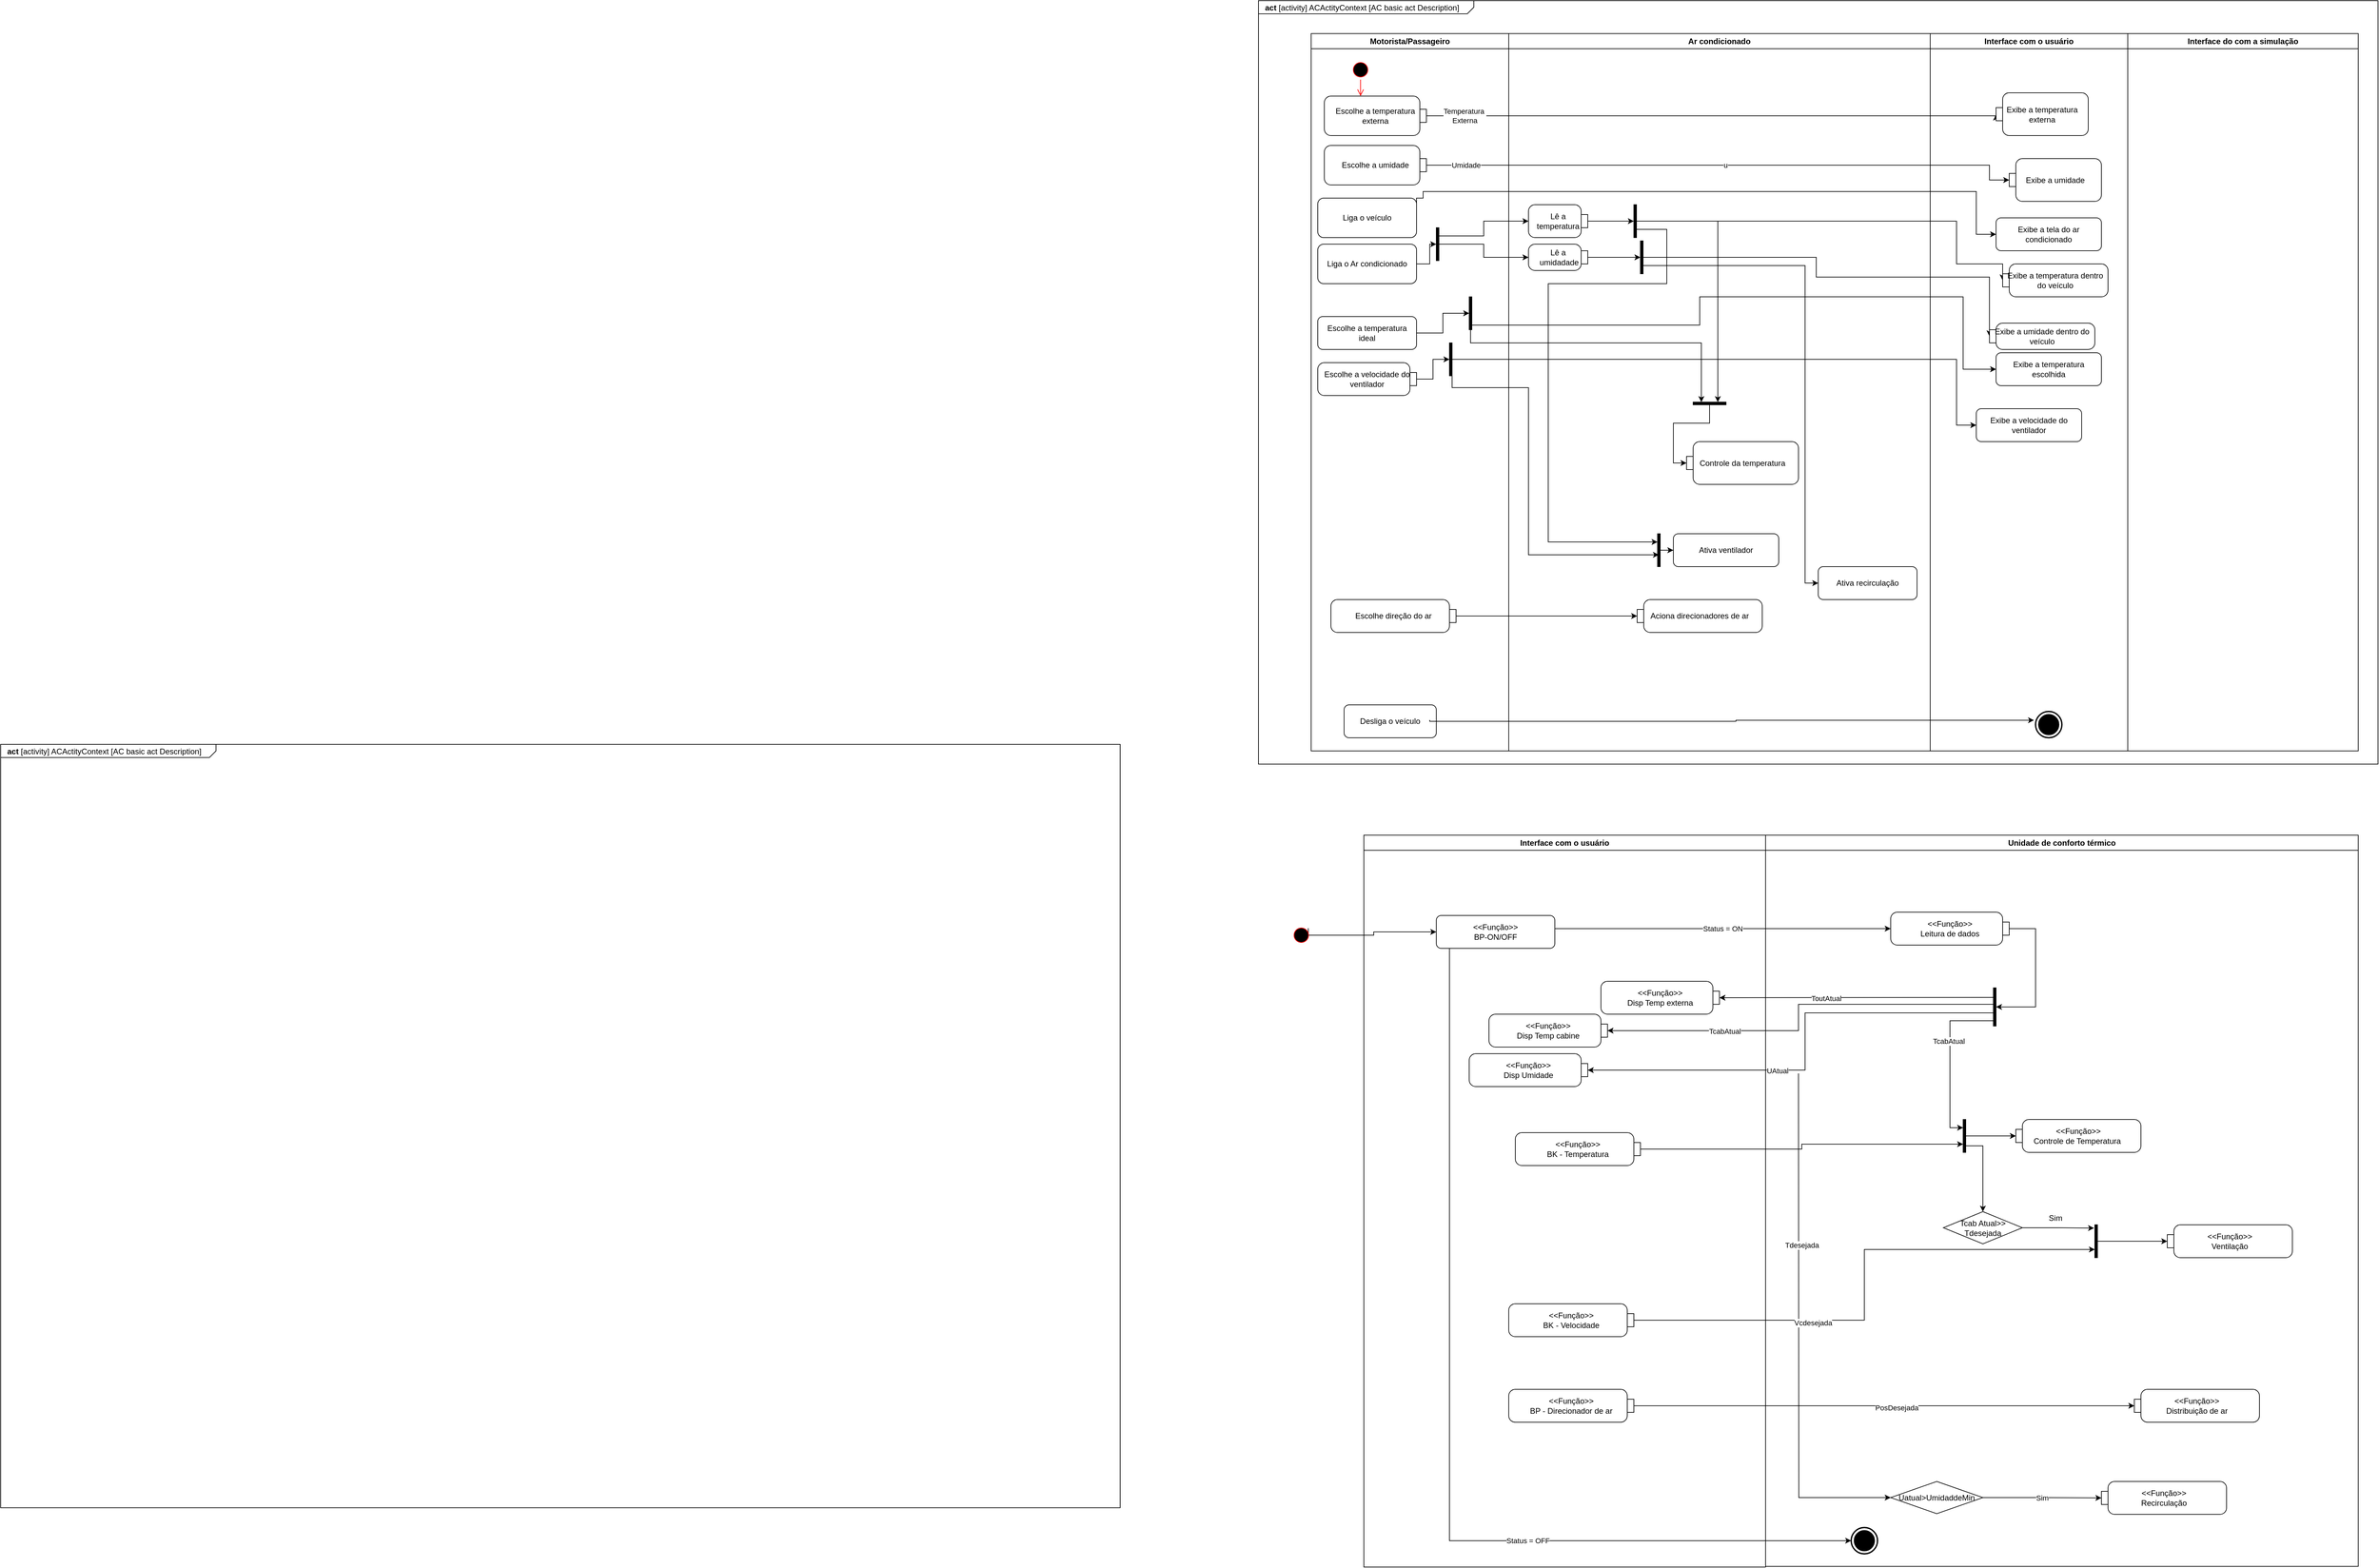 <mxfile version="15.8.3" type="github">
  <diagram name="Page-1" id="929967ad-93f9-6ef4-fab6-5d389245f69c">
    <mxGraphModel dx="8360.5" dy="1670" grid="1" gridSize="10" guides="1" tooltips="1" connect="1" arrows="1" fold="1" page="1" pageScale="1.5" pageWidth="1169" pageHeight="826" background="none" math="0" shadow="0">
      <root>
        <mxCell id="0" style=";html=1;" />
        <mxCell id="1" style=";html=1;" parent="0" />
        <mxCell id="ii08JX7uw0dO-d4jB14v-162" value="&lt;p style=&quot;margin: 0px ; margin-top: 4px ; margin-left: 10px ; text-align: left&quot;&gt;&lt;b&gt;act&lt;/b&gt; [activity] ACActityContext [AC basic act Description]&lt;/p&gt;" style="html=1;strokeWidth=1;shape=mxgraph.sysml.package;html=1;overflow=fill;whiteSpace=wrap;fillColor=none;gradientColor=none;fontSize=12;align=center;labelX=327.64;" parent="1" vertex="1">
          <mxGeometry x="-1730" y="60" width="1700" height="1160" as="geometry" />
        </mxCell>
        <mxCell id="ii08JX7uw0dO-d4jB14v-2" value="Motorista/Passageiro" style="swimlane;whiteSpace=wrap" parent="1" vertex="1">
          <mxGeometry x="-1650" y="110" width="300" height="1090" as="geometry" />
        </mxCell>
        <mxCell id="ii08JX7uw0dO-d4jB14v-3" value="c" style="ellipse;shape=startState;fillColor=#000000;strokeColor=#ff0000;" parent="ii08JX7uw0dO-d4jB14v-2" vertex="1">
          <mxGeometry x="60" y="40" width="30" height="30" as="geometry" />
        </mxCell>
        <mxCell id="ii08JX7uw0dO-d4jB14v-4" value="" style="edgeStyle=elbowEdgeStyle;elbow=horizontal;verticalAlign=bottom;endArrow=open;endSize=8;strokeColor=#FF0000;endFill=1;rounded=0" parent="ii08JX7uw0dO-d4jB14v-2" source="ii08JX7uw0dO-d4jB14v-3" target="ii08JX7uw0dO-d4jB14v-12" edge="1">
          <mxGeometry x="100" y="40" as="geometry">
            <mxPoint x="115.5" y="110" as="targetPoint" />
          </mxGeometry>
        </mxCell>
        <mxCell id="ii08JX7uw0dO-d4jB14v-12" value="Escolhe a temperatura externa" style="html=1;shape=mxgraph.sysml.objFlowR;whiteSpace=wrap;" parent="ii08JX7uw0dO-d4jB14v-2" vertex="1">
          <mxGeometry x="20" y="95" width="155" height="60" as="geometry" />
        </mxCell>
        <mxCell id="ii08JX7uw0dO-d4jB14v-63" value="" style="shape=rect;html=1;fillColor=#000000;verticalLabelPosition=bottom;verticalAlignment=top;" parent="ii08JX7uw0dO-d4jB14v-2" vertex="1">
          <mxGeometry x="190" y="295" width="4" height="50" as="geometry" />
        </mxCell>
        <mxCell id="ii08JX7uw0dO-d4jB14v-78" value="" style="shape=rect;html=1;fillColor=#000000;verticalLabelPosition=bottom;verticalAlignment=top;" parent="ii08JX7uw0dO-d4jB14v-2" vertex="1">
          <mxGeometry x="240" y="400" width="4" height="50" as="geometry" />
        </mxCell>
        <mxCell id="ii08JX7uw0dO-d4jB14v-85" value="" style="shape=rect;html=1;fillColor=#000000;verticalLabelPosition=bottom;verticalAlignment=top;" parent="ii08JX7uw0dO-d4jB14v-2" vertex="1">
          <mxGeometry x="210" y="470" width="4" height="50" as="geometry" />
        </mxCell>
        <mxCell id="ii08JX7uw0dO-d4jB14v-147" value="Escolhe direção do ar" style="html=1;shape=mxgraph.sysml.objFlowR;whiteSpace=wrap;" parent="ii08JX7uw0dO-d4jB14v-2" vertex="1">
          <mxGeometry x="30" y="860" width="190" height="50" as="geometry" />
        </mxCell>
        <mxCell id="ii08JX7uw0dO-d4jB14v-152" value="Escolhe a umidade" style="html=1;shape=mxgraph.sysml.objFlowR;whiteSpace=wrap;" parent="ii08JX7uw0dO-d4jB14v-2" vertex="1">
          <mxGeometry x="20" y="170" width="155" height="60" as="geometry" />
        </mxCell>
        <mxCell id="ii08JX7uw0dO-d4jB14v-17" value="Liga o veículo" style="shape=rect;html=1;rounded=1;whiteSpace=wrap;align=center;" parent="ii08JX7uw0dO-d4jB14v-2" vertex="1">
          <mxGeometry x="10" y="250" width="150" height="60" as="geometry" />
        </mxCell>
        <mxCell id="ii08JX7uw0dO-d4jB14v-159" value="Desliga o veículo" style="shape=rect;html=1;rounded=1;whiteSpace=wrap;align=center;" parent="ii08JX7uw0dO-d4jB14v-2" vertex="1">
          <mxGeometry x="50" y="1020" width="140" height="50" as="geometry" />
        </mxCell>
        <mxCell id="ii08JX7uw0dO-d4jB14v-5" value="Ar condicionado" style="swimlane;whiteSpace=wrap" parent="1" vertex="1">
          <mxGeometry x="-1350" y="110" width="640" height="1090" as="geometry" />
        </mxCell>
        <mxCell id="ii08JX7uw0dO-d4jB14v-104" style="edgeStyle=orthogonalEdgeStyle;rounded=0;orthogonalLoop=1;jettySize=auto;html=1;exitX=1;exitY=0.5;exitDx=0;exitDy=0;exitPerimeter=0;entryX=0;entryY=0.5;entryDx=0;entryDy=0;endArrow=classic;endFill=1;strokeWidth=1;" parent="ii08JX7uw0dO-d4jB14v-5" source="ii08JX7uw0dO-d4jB14v-23" target="ii08JX7uw0dO-d4jB14v-101" edge="1">
          <mxGeometry relative="1" as="geometry" />
        </mxCell>
        <mxCell id="ii08JX7uw0dO-d4jB14v-23" value="Lê a temperatura" style="html=1;shape=mxgraph.sysml.objFlowR;whiteSpace=wrap;" parent="ii08JX7uw0dO-d4jB14v-5" vertex="1">
          <mxGeometry x="30" y="260" width="90" height="50" as="geometry" />
        </mxCell>
        <mxCell id="ii08JX7uw0dO-d4jB14v-144" style="edgeStyle=orthogonalEdgeStyle;rounded=0;orthogonalLoop=1;jettySize=auto;html=1;entryX=0;entryY=0.5;entryDx=0;entryDy=0;endArrow=classic;endFill=1;strokeWidth=1;" parent="ii08JX7uw0dO-d4jB14v-5" source="ii08JX7uw0dO-d4jB14v-22" target="ii08JX7uw0dO-d4jB14v-143" edge="1">
          <mxGeometry relative="1" as="geometry" />
        </mxCell>
        <mxCell id="ii08JX7uw0dO-d4jB14v-22" value="Lê a&lt;br&gt;&amp;nbsp;umidadade" style="html=1;shape=mxgraph.sysml.objFlowR;whiteSpace=wrap;" parent="ii08JX7uw0dO-d4jB14v-5" vertex="1">
          <mxGeometry x="30" y="320" width="90" height="40" as="geometry" />
        </mxCell>
        <mxCell id="ii08JX7uw0dO-d4jB14v-90" value="Ativa ventilador" style="shape=rect;html=1;rounded=1;whiteSpace=wrap;align=center;" parent="ii08JX7uw0dO-d4jB14v-5" vertex="1">
          <mxGeometry x="250" y="760" width="160" height="50" as="geometry" />
        </mxCell>
        <mxCell id="ii08JX7uw0dO-d4jB14v-100" value="" style="shape=rect;html=1;fillColor=#000000;verticalLabelPosition=bottom;verticalAlignment=top;direction=north;" parent="ii08JX7uw0dO-d4jB14v-5" vertex="1">
          <mxGeometry x="280" y="560" width="50" height="4" as="geometry" />
        </mxCell>
        <mxCell id="ii08JX7uw0dO-d4jB14v-112" style="edgeStyle=orthogonalEdgeStyle;rounded=0;orthogonalLoop=1;jettySize=auto;html=1;exitX=0;exitY=0.75;exitDx=0;exitDy=0;entryX=1;entryY=0.75;entryDx=0;entryDy=0;endArrow=classic;endFill=1;strokeWidth=1;" parent="ii08JX7uw0dO-d4jB14v-5" source="ii08JX7uw0dO-d4jB14v-101" target="ii08JX7uw0dO-d4jB14v-100" edge="1">
          <mxGeometry relative="1" as="geometry">
            <Array as="points">
              <mxPoint x="190" y="285" />
              <mxPoint x="318" y="285" />
            </Array>
          </mxGeometry>
        </mxCell>
        <mxCell id="ii08JX7uw0dO-d4jB14v-142" style="edgeStyle=orthogonalEdgeStyle;rounded=0;orthogonalLoop=1;jettySize=auto;html=1;exitX=1;exitY=0.75;exitDx=0;exitDy=0;entryX=0;entryY=0.25;entryDx=0;entryDy=0;endArrow=classic;endFill=1;strokeWidth=1;" parent="ii08JX7uw0dO-d4jB14v-5" source="ii08JX7uw0dO-d4jB14v-101" target="ii08JX7uw0dO-d4jB14v-136" edge="1">
          <mxGeometry relative="1" as="geometry">
            <Array as="points">
              <mxPoint x="240" y="298" />
              <mxPoint x="240" y="380" />
              <mxPoint x="60" y="380" />
              <mxPoint x="60" y="773" />
            </Array>
          </mxGeometry>
        </mxCell>
        <mxCell id="ii08JX7uw0dO-d4jB14v-101" value="" style="shape=rect;html=1;fillColor=#000000;verticalLabelPosition=bottom;verticalAlignment=top;" parent="ii08JX7uw0dO-d4jB14v-5" vertex="1">
          <mxGeometry x="190" y="260" width="4" height="50" as="geometry" />
        </mxCell>
        <mxCell id="ii08JX7uw0dO-d4jB14v-113" value="Ativa recirculação" style="shape=rect;html=1;rounded=1;whiteSpace=wrap;align=center;" parent="ii08JX7uw0dO-d4jB14v-5" vertex="1">
          <mxGeometry x="470" y="810" width="150" height="50" as="geometry" />
        </mxCell>
        <mxCell id="ii08JX7uw0dO-d4jB14v-139" style="edgeStyle=orthogonalEdgeStyle;rounded=0;orthogonalLoop=1;jettySize=auto;html=1;entryX=0;entryY=0.5;entryDx=0;entryDy=0;endArrow=classic;endFill=1;strokeWidth=1;" parent="ii08JX7uw0dO-d4jB14v-5" source="ii08JX7uw0dO-d4jB14v-136" target="ii08JX7uw0dO-d4jB14v-90" edge="1">
          <mxGeometry relative="1" as="geometry" />
        </mxCell>
        <mxCell id="ii08JX7uw0dO-d4jB14v-136" value="" style="shape=rect;html=1;fillColor=#000000;verticalLabelPosition=bottom;verticalAlignment=top;" parent="ii08JX7uw0dO-d4jB14v-5" vertex="1">
          <mxGeometry x="226" y="760" width="4" height="50" as="geometry" />
        </mxCell>
        <mxCell id="ii08JX7uw0dO-d4jB14v-146" style="edgeStyle=orthogonalEdgeStyle;rounded=0;orthogonalLoop=1;jettySize=auto;html=1;exitX=1;exitY=0.75;exitDx=0;exitDy=0;entryX=0;entryY=0.5;entryDx=0;entryDy=0;endArrow=classic;endFill=1;strokeWidth=1;" parent="ii08JX7uw0dO-d4jB14v-5" source="ii08JX7uw0dO-d4jB14v-143" target="ii08JX7uw0dO-d4jB14v-113" edge="1">
          <mxGeometry relative="1" as="geometry">
            <Array as="points">
              <mxPoint x="450" y="353" />
            </Array>
          </mxGeometry>
        </mxCell>
        <mxCell id="ii08JX7uw0dO-d4jB14v-143" value="" style="shape=rect;html=1;fillColor=#000000;verticalLabelPosition=bottom;verticalAlignment=top;" parent="ii08JX7uw0dO-d4jB14v-5" vertex="1">
          <mxGeometry x="200" y="315" width="4" height="50" as="geometry" />
        </mxCell>
        <mxCell id="ii08JX7uw0dO-d4jB14v-149" value="Aciona direcionadores de ar" style="html=1;shape=mxgraph.sysml.objFlowL;whiteSpace=wrap;" parent="ii08JX7uw0dO-d4jB14v-5" vertex="1">
          <mxGeometry x="195" y="860" width="190" height="50" as="geometry" />
        </mxCell>
        <mxCell id="ii08JX7uw0dO-d4jB14v-19" style="edgeStyle=orthogonalEdgeStyle;rounded=0;orthogonalLoop=1;jettySize=auto;html=1;entryX=0;entryY=0.5;entryDx=0;entryDy=0;exitX=1;exitY=0.5;exitDx=0;exitDy=0;" parent="1" source="ii08JX7uw0dO-d4jB14v-17" target="ii08JX7uw0dO-d4jB14v-18" edge="1">
          <mxGeometry relative="1" as="geometry">
            <Array as="points">
              <mxPoint x="-1490" y="360" />
              <mxPoint x="-1480" y="360" />
              <mxPoint x="-1480" y="350" />
              <mxPoint x="-640" y="350" />
              <mxPoint x="-640" y="415" />
            </Array>
          </mxGeometry>
        </mxCell>
        <mxCell id="ii08JX7uw0dO-d4jB14v-76" style="edgeStyle=orthogonalEdgeStyle;rounded=0;orthogonalLoop=1;jettySize=auto;html=1;exitX=1;exitY=0.5;exitDx=0;exitDy=0;entryX=0;entryY=0.5;entryDx=0;entryDy=0;endArrow=classic;endFill=1;strokeWidth=1;" parent="1" source="ii08JX7uw0dO-d4jB14v-20" target="ii08JX7uw0dO-d4jB14v-63" edge="1">
          <mxGeometry relative="1" as="geometry" />
        </mxCell>
        <mxCell id="ii08JX7uw0dO-d4jB14v-20" value="Liga o Ar condicionado" style="shape=rect;html=1;rounded=1;whiteSpace=wrap;align=center;" parent="1" vertex="1">
          <mxGeometry x="-1640" y="430" width="150" height="60" as="geometry" />
        </mxCell>
        <mxCell id="ii08JX7uw0dO-d4jB14v-66" style="edgeStyle=orthogonalEdgeStyle;rounded=0;orthogonalLoop=1;jettySize=auto;html=1;exitX=1;exitY=0.25;exitDx=0;exitDy=0;endArrow=classic;endFill=1;strokeWidth=1;" parent="1" source="ii08JX7uw0dO-d4jB14v-63" target="ii08JX7uw0dO-d4jB14v-23" edge="1">
          <mxGeometry relative="1" as="geometry" />
        </mxCell>
        <mxCell id="ii08JX7uw0dO-d4jB14v-68" style="edgeStyle=orthogonalEdgeStyle;rounded=0;orthogonalLoop=1;jettySize=auto;html=1;endArrow=classic;endFill=1;strokeWidth=1;" parent="1" source="ii08JX7uw0dO-d4jB14v-63" target="ii08JX7uw0dO-d4jB14v-22" edge="1">
          <mxGeometry relative="1" as="geometry">
            <mxPoint x="-1280" y="470" as="targetPoint" />
          </mxGeometry>
        </mxCell>
        <mxCell id="ii08JX7uw0dO-d4jB14v-79" style="edgeStyle=orthogonalEdgeStyle;rounded=0;orthogonalLoop=1;jettySize=auto;html=1;exitX=1;exitY=0.5;exitDx=0;exitDy=0;endArrow=classic;endFill=1;strokeWidth=1;" parent="1" source="ii08JX7uw0dO-d4jB14v-77" target="ii08JX7uw0dO-d4jB14v-78" edge="1">
          <mxGeometry relative="1" as="geometry" />
        </mxCell>
        <mxCell id="ii08JX7uw0dO-d4jB14v-77" value="Escolhe a temperatura ideal" style="shape=rect;html=1;rounded=1;whiteSpace=wrap;align=center;" parent="1" vertex="1">
          <mxGeometry x="-1640" y="540" width="150" height="50" as="geometry" />
        </mxCell>
        <mxCell id="ii08JX7uw0dO-d4jB14v-83" style="edgeStyle=orthogonalEdgeStyle;rounded=0;orthogonalLoop=1;jettySize=auto;html=1;exitX=1;exitY=0.25;exitDx=0;exitDy=0;entryX=0;entryY=0.5;entryDx=0;entryDy=0;endArrow=classic;endFill=1;strokeWidth=1;" parent="1" source="ii08JX7uw0dO-d4jB14v-78" target="ii08JX7uw0dO-d4jB14v-82" edge="1">
          <mxGeometry relative="1" as="geometry">
            <Array as="points">
              <mxPoint x="-1406" y="553" />
              <mxPoint x="-1060" y="553" />
              <mxPoint x="-1060" y="510" />
              <mxPoint x="-660" y="510" />
              <mxPoint x="-660" y="620" />
            </Array>
          </mxGeometry>
        </mxCell>
        <mxCell id="ii08JX7uw0dO-d4jB14v-86" value="" style="edgeStyle=orthogonalEdgeStyle;rounded=0;orthogonalLoop=1;jettySize=auto;html=1;endArrow=classic;endFill=1;strokeWidth=1;" parent="1" source="ii08JX7uw0dO-d4jB14v-84" target="ii08JX7uw0dO-d4jB14v-85" edge="1">
          <mxGeometry relative="1" as="geometry" />
        </mxCell>
        <mxCell id="ii08JX7uw0dO-d4jB14v-84" value="Escolhe a velocidade do ventilador" style="html=1;shape=mxgraph.sysml.objFlowR;whiteSpace=wrap;" parent="1" vertex="1">
          <mxGeometry x="-1640" y="610" width="150" height="50" as="geometry" />
        </mxCell>
        <mxCell id="ii08JX7uw0dO-d4jB14v-88" style="edgeStyle=orthogonalEdgeStyle;rounded=0;orthogonalLoop=1;jettySize=auto;html=1;entryX=0;entryY=0.5;entryDx=0;entryDy=0;endArrow=classic;endFill=1;strokeWidth=1;" parent="1" source="ii08JX7uw0dO-d4jB14v-85" target="ii08JX7uw0dO-d4jB14v-87" edge="1">
          <mxGeometry relative="1" as="geometry">
            <Array as="points">
              <mxPoint x="-670" y="605" />
            </Array>
          </mxGeometry>
        </mxCell>
        <mxCell id="ii08JX7uw0dO-d4jB14v-105" style="edgeStyle=orthogonalEdgeStyle;rounded=0;orthogonalLoop=1;jettySize=auto;html=1;exitX=1;exitY=0.25;exitDx=0;exitDy=0;endArrow=classic;endFill=1;strokeWidth=1;entryX=0;entryY=0.5;entryDx=0;entryDy=0;entryPerimeter=0;" parent="1" source="ii08JX7uw0dO-d4jB14v-101" target="ii08JX7uw0dO-d4jB14v-69" edge="1">
          <mxGeometry relative="1" as="geometry">
            <Array as="points">
              <mxPoint x="-1156" y="395" />
              <mxPoint x="-670" y="395" />
              <mxPoint x="-670" y="460" />
              <mxPoint x="-600" y="460" />
            </Array>
          </mxGeometry>
        </mxCell>
        <mxCell id="ii08JX7uw0dO-d4jB14v-7" value="Interface do com a simulação" style="swimlane;whiteSpace=wrap" parent="1" vertex="1">
          <mxGeometry x="-410" y="110" width="350" height="1090" as="geometry">
            <mxRectangle x="-410" y="110" width="200" height="23" as="alternateBounds" />
          </mxGeometry>
        </mxCell>
        <mxCell id="ii08JX7uw0dO-d4jB14v-6" value="Interface com o usuário" style="swimlane;whiteSpace=wrap" parent="ii08JX7uw0dO-d4jB14v-7" vertex="1">
          <mxGeometry x="-300" width="300" height="1090" as="geometry" />
        </mxCell>
        <mxCell id="ii08JX7uw0dO-d4jB14v-18" value="Exibe a tela do ar condicionado" style="shape=rect;html=1;rounded=1;whiteSpace=wrap;align=center;" parent="ii08JX7uw0dO-d4jB14v-6" vertex="1">
          <mxGeometry x="100" y="280" width="160" height="50" as="geometry" />
        </mxCell>
        <mxCell id="ii08JX7uw0dO-d4jB14v-87" value="Exibe a velocidade do ventilador" style="shape=rect;html=1;rounded=1;whiteSpace=wrap;align=center;" parent="ii08JX7uw0dO-d4jB14v-6" vertex="1">
          <mxGeometry x="70" y="570" width="160" height="50" as="geometry" />
        </mxCell>
        <mxCell id="ii08JX7uw0dO-d4jB14v-82" value="Exibe a temperatura escolhida" style="shape=rect;html=1;rounded=1;whiteSpace=wrap;align=center;" parent="ii08JX7uw0dO-d4jB14v-6" vertex="1">
          <mxGeometry x="100" y="485" width="160" height="50" as="geometry" />
        </mxCell>
        <mxCell id="ii08JX7uw0dO-d4jB14v-127" value="" style="html=1;shape=mxgraph.sysml.actFinal;strokeWidth=2;verticalLabelPosition=bottom;verticalAlignment=top;" parent="ii08JX7uw0dO-d4jB14v-6" vertex="1">
          <mxGeometry x="160" y="1030" width="40" height="40" as="geometry" />
        </mxCell>
        <mxCell id="ii08JX7uw0dO-d4jB14v-114" style="edgeStyle=orthogonalEdgeStyle;rounded=0;orthogonalLoop=1;jettySize=auto;html=1;entryX=1;entryY=0.25;entryDx=0;entryDy=0;endArrow=classic;endFill=1;strokeWidth=1;" parent="1" source="ii08JX7uw0dO-d4jB14v-78" target="ii08JX7uw0dO-d4jB14v-100" edge="1">
          <mxGeometry relative="1" as="geometry">
            <Array as="points">
              <mxPoint x="-1057" y="580" />
            </Array>
          </mxGeometry>
        </mxCell>
        <mxCell id="ii08JX7uw0dO-d4jB14v-140" style="edgeStyle=orthogonalEdgeStyle;rounded=0;orthogonalLoop=1;jettySize=auto;html=1;exitX=1;exitY=0.75;exitDx=0;exitDy=0;endArrow=classic;endFill=1;strokeWidth=1;" parent="1" source="ii08JX7uw0dO-d4jB14v-85" edge="1">
          <mxGeometry relative="1" as="geometry">
            <mxPoint x="-1122" y="902" as="targetPoint" />
            <Array as="points">
              <mxPoint x="-1436" y="648" />
              <mxPoint x="-1320" y="648" />
              <mxPoint x="-1320" y="902" />
            </Array>
          </mxGeometry>
        </mxCell>
        <mxCell id="ii08JX7uw0dO-d4jB14v-145" style="edgeStyle=orthogonalEdgeStyle;rounded=0;orthogonalLoop=1;jettySize=auto;html=1;endArrow=classic;endFill=1;strokeWidth=1;entryX=0;entryY=0.5;entryDx=0;entryDy=0;entryPerimeter=0;" parent="1" source="ii08JX7uw0dO-d4jB14v-143" target="ii08JX7uw0dO-d4jB14v-71" edge="1">
          <mxGeometry relative="1" as="geometry">
            <Array as="points">
              <mxPoint x="-883" y="450" />
              <mxPoint x="-883" y="480" />
              <mxPoint x="-620" y="480" />
            </Array>
          </mxGeometry>
        </mxCell>
        <mxCell id="ii08JX7uw0dO-d4jB14v-150" style="edgeStyle=orthogonalEdgeStyle;rounded=0;orthogonalLoop=1;jettySize=auto;html=1;exitX=1;exitY=0.5;exitDx=0;exitDy=0;exitPerimeter=0;entryX=0;entryY=0.5;entryDx=0;entryDy=0;entryPerimeter=0;endArrow=classic;endFill=1;strokeWidth=1;" parent="1" source="ii08JX7uw0dO-d4jB14v-147" target="ii08JX7uw0dO-d4jB14v-149" edge="1">
          <mxGeometry relative="1" as="geometry" />
        </mxCell>
        <mxCell id="ii08JX7uw0dO-d4jB14v-14" style="edgeStyle=orthogonalEdgeStyle;rounded=0;orthogonalLoop=1;jettySize=auto;html=1;exitX=1;exitY=0.5;exitDx=0;exitDy=0;exitPerimeter=0;" parent="1" source="ii08JX7uw0dO-d4jB14v-12" edge="1">
          <mxGeometry relative="1" as="geometry">
            <mxPoint x="-1440" y="275" as="sourcePoint" />
            <mxPoint x="-610" y="233" as="targetPoint" />
            <Array as="points">
              <mxPoint x="-610" y="235" />
            </Array>
          </mxGeometry>
        </mxCell>
        <mxCell id="ii08JX7uw0dO-d4jB14v-15" value="Temperatura&amp;nbsp;&lt;br&gt;Externa" style="edgeLabel;html=1;align=center;verticalAlign=middle;resizable=0;points=[];" parent="ii08JX7uw0dO-d4jB14v-14" vertex="1" connectable="0">
          <mxGeometry x="-0.905" y="2" relative="1" as="geometry">
            <mxPoint x="17" y="2" as="offset" />
          </mxGeometry>
        </mxCell>
        <mxCell id="ii08JX7uw0dO-d4jB14v-154" value="u" style="edgeStyle=orthogonalEdgeStyle;rounded=0;orthogonalLoop=1;jettySize=auto;html=1;exitX=1;exitY=0.5;exitDx=0;exitDy=0;exitPerimeter=0;entryX=0;entryY=0.5;entryDx=0;entryDy=0;entryPerimeter=0;" parent="1" source="ii08JX7uw0dO-d4jB14v-152" target="ii08JX7uw0dO-d4jB14v-153" edge="1">
          <mxGeometry relative="1" as="geometry">
            <mxPoint x="-1440" y="305" as="sourcePoint" />
            <mxPoint x="-230" y="327.5" as="targetPoint" />
            <Array as="points">
              <mxPoint x="-620" y="310" />
              <mxPoint x="-620" y="333" />
            </Array>
          </mxGeometry>
        </mxCell>
        <mxCell id="ii08JX7uw0dO-d4jB14v-155" value="Umidade" style="edgeLabel;html=1;align=center;verticalAlign=middle;resizable=0;points=[];" parent="ii08JX7uw0dO-d4jB14v-154" vertex="1" connectable="0">
          <mxGeometry x="-0.905" y="2" relative="1" as="geometry">
            <mxPoint x="17" y="2" as="offset" />
          </mxGeometry>
        </mxCell>
        <mxCell id="ii08JX7uw0dO-d4jB14v-160" style="edgeStyle=orthogonalEdgeStyle;rounded=0;orthogonalLoop=1;jettySize=auto;html=1;entryX=-0.06;entryY=0.334;entryDx=0;entryDy=0;entryPerimeter=0;endArrow=classic;endFill=1;strokeWidth=1;" parent="1" target="ii08JX7uw0dO-d4jB14v-127" edge="1">
          <mxGeometry relative="1" as="geometry">
            <mxPoint x="-1470" y="1153" as="sourcePoint" />
            <Array as="points">
              <mxPoint x="-1005" y="1155" />
              <mxPoint x="-1005" y="1153" />
            </Array>
          </mxGeometry>
        </mxCell>
        <mxCell id="0OcdHU4I0xa7NcNmll0O-2" value="Controle da temperatura" style="html=1;shape=mxgraph.sysml.objFlowL;whiteSpace=wrap;" parent="1" vertex="1">
          <mxGeometry x="-1080" y="730" width="170" height="65" as="geometry" />
        </mxCell>
        <mxCell id="ii08JX7uw0dO-d4jB14v-123" style="edgeStyle=orthogonalEdgeStyle;rounded=0;orthogonalLoop=1;jettySize=auto;html=1;exitX=0;exitY=0.5;exitDx=0;exitDy=0;endArrow=classic;endFill=1;strokeWidth=1;entryX=0;entryY=0.5;entryDx=0;entryDy=0;entryPerimeter=0;" parent="1" source="ii08JX7uw0dO-d4jB14v-100" target="0OcdHU4I0xa7NcNmll0O-2" edge="1">
          <mxGeometry relative="1" as="geometry">
            <mxPoint x="-1060.029" y="730.0" as="targetPoint" />
          </mxGeometry>
        </mxCell>
        <mxCell id="ii08JX7uw0dO-d4jB14v-71" value="Exibe a umidade dentro do veículo" style="html=1;shape=mxgraph.sysml.objFlowL;whiteSpace=wrap;" parent="1" vertex="1">
          <mxGeometry x="-620" y="550" width="160" height="40" as="geometry" />
        </mxCell>
        <mxCell id="ii08JX7uw0dO-d4jB14v-69" value="Exibe a temperatura dentro do veículo" style="html=1;shape=mxgraph.sysml.objFlowL;whiteSpace=wrap;" parent="1" vertex="1">
          <mxGeometry x="-600" y="460" width="160" height="50" as="geometry" />
        </mxCell>
        <mxCell id="ii08JX7uw0dO-d4jB14v-153" value="Exibe a umidade" style="html=1;shape=mxgraph.sysml.objFlowL;whiteSpace=wrap;" parent="1" vertex="1">
          <mxGeometry x="-590" y="300" width="140" height="65" as="geometry" />
        </mxCell>
        <mxCell id="ii08JX7uw0dO-d4jB14v-13" value="Exibe a temperatura externa" style="html=1;shape=mxgraph.sysml.objFlowL;whiteSpace=wrap;" parent="1" vertex="1">
          <mxGeometry x="-610" y="200" width="140" height="65" as="geometry" />
        </mxCell>
        <mxCell id="vrOg_hvAR8X6UsYTPUph-13" value="Interface com o usuário" style="swimlane;whiteSpace=wrap" vertex="1" parent="1">
          <mxGeometry x="-1570" y="1328" width="610" height="1112" as="geometry" />
        </mxCell>
        <mxCell id="vrOg_hvAR8X6UsYTPUph-72" value="&amp;lt;&amp;lt;Função&amp;gt;&amp;gt;&lt;br&gt;Disp Temp cabine" style="html=1;shape=mxgraph.sysml.objFlowR;whiteSpace=wrap;" vertex="1" parent="vrOg_hvAR8X6UsYTPUph-13">
          <mxGeometry x="190" y="272" width="180" height="50" as="geometry" />
        </mxCell>
        <mxCell id="vrOg_hvAR8X6UsYTPUph-105" value="&amp;lt;&amp;lt;Função&amp;gt;&amp;gt;&lt;br&gt;BK - Velocidade" style="html=1;shape=mxgraph.sysml.objFlowR;whiteSpace=wrap;" vertex="1" parent="vrOg_hvAR8X6UsYTPUph-13">
          <mxGeometry x="220" y="712" width="190" height="50" as="geometry" />
        </mxCell>
        <mxCell id="vrOg_hvAR8X6UsYTPUph-108" value="&amp;lt;&amp;lt;Função&amp;gt;&amp;gt;&lt;br&gt;BP - Direcionador de ar" style="html=1;shape=mxgraph.sysml.objFlowR;whiteSpace=wrap;" vertex="1" parent="vrOg_hvAR8X6UsYTPUph-13">
          <mxGeometry x="220" y="842" width="190" height="50" as="geometry" />
        </mxCell>
        <mxCell id="vrOg_hvAR8X6UsYTPUph-73" value="&amp;lt;&amp;lt;Função&amp;gt;&amp;gt;&lt;br&gt;Disp Umidade" style="html=1;shape=mxgraph.sysml.objFlowR;whiteSpace=wrap;" vertex="1" parent="vrOg_hvAR8X6UsYTPUph-13">
          <mxGeometry x="160" y="332" width="180" height="50" as="geometry" />
        </mxCell>
        <mxCell id="vrOg_hvAR8X6UsYTPUph-64" value="&amp;lt;&amp;lt;Função&amp;gt;&amp;gt;&lt;br&gt;BP-ON/OFF" style="shape=rect;html=1;rounded=1;whiteSpace=wrap;align=center;" vertex="1" parent="vrOg_hvAR8X6UsYTPUph-13">
          <mxGeometry x="110" y="122" width="180" height="50" as="geometry" />
        </mxCell>
        <mxCell id="vrOg_hvAR8X6UsYTPUph-62" value="Unidade de conforto térmico" style="swimlane;whiteSpace=wrap" vertex="1" parent="1">
          <mxGeometry x="-960" y="1328" width="900" height="1111" as="geometry" />
        </mxCell>
        <mxCell id="vrOg_hvAR8X6UsYTPUph-71" value="" style="shape=rect;html=1;fillColor=#000000;verticalLabelPosition=bottom;verticalAlignment=top;" vertex="1" parent="vrOg_hvAR8X6UsYTPUph-62">
          <mxGeometry x="346" y="232" width="4" height="58" as="geometry" />
        </mxCell>
        <mxCell id="vrOg_hvAR8X6UsYTPUph-86" value="" style="shape=rect;html=1;fillColor=#000000;verticalLabelPosition=bottom;verticalAlignment=top;" vertex="1" parent="vrOg_hvAR8X6UsYTPUph-62">
          <mxGeometry x="300" y="432" width="4" height="50" as="geometry" />
        </mxCell>
        <mxCell id="vrOg_hvAR8X6UsYTPUph-88" style="edgeStyle=orthogonalEdgeStyle;rounded=0;orthogonalLoop=1;jettySize=auto;html=1;exitX=0;exitY=1;exitDx=0;exitDy=0;entryX=0;entryY=0.25;entryDx=0;entryDy=0;" edge="1" parent="vrOg_hvAR8X6UsYTPUph-62" source="vrOg_hvAR8X6UsYTPUph-71" target="vrOg_hvAR8X6UsYTPUph-86">
          <mxGeometry relative="1" as="geometry">
            <Array as="points">
              <mxPoint x="280" y="282" />
              <mxPoint x="280" y="444" />
            </Array>
          </mxGeometry>
        </mxCell>
        <mxCell id="vrOg_hvAR8X6UsYTPUph-89" value="TcabAtual" style="edgeLabel;html=1;align=center;verticalAlign=middle;resizable=0;points=[];" vertex="1" connectable="0" parent="vrOg_hvAR8X6UsYTPUph-88">
          <mxGeometry x="-0.181" y="-2" relative="1" as="geometry">
            <mxPoint as="offset" />
          </mxGeometry>
        </mxCell>
        <mxCell id="vrOg_hvAR8X6UsYTPUph-104" style="edgeStyle=orthogonalEdgeStyle;rounded=0;orthogonalLoop=1;jettySize=auto;html=1;exitX=1;exitY=0.5;exitDx=0;exitDy=0;entryX=0;entryY=0.5;entryDx=0;entryDy=0;startArrow=none;startFill=0;endArrow=classic;endFill=1;" edge="1" parent="vrOg_hvAR8X6UsYTPUph-62" source="vrOg_hvAR8X6UsYTPUph-94" target="vrOg_hvAR8X6UsYTPUph-93">
          <mxGeometry relative="1" as="geometry" />
        </mxCell>
        <mxCell id="vrOg_hvAR8X6UsYTPUph-94" value="" style="shape=rect;html=1;fillColor=#000000;verticalLabelPosition=bottom;verticalAlignment=top;" vertex="1" parent="vrOg_hvAR8X6UsYTPUph-62">
          <mxGeometry x="500" y="592" width="4" height="50" as="geometry" />
        </mxCell>
        <mxCell id="vrOg_hvAR8X6UsYTPUph-93" value="&amp;lt;&amp;lt;Função&amp;gt;&amp;gt;&lt;br&gt;Ventilação" style="html=1;shape=mxgraph.sysml.objFlowL;whiteSpace=wrap;" vertex="1" parent="vrOg_hvAR8X6UsYTPUph-62">
          <mxGeometry x="610" y="592" width="190" height="50" as="geometry" />
        </mxCell>
        <mxCell id="vrOg_hvAR8X6UsYTPUph-100" style="edgeStyle=orthogonalEdgeStyle;rounded=0;orthogonalLoop=1;jettySize=auto;html=1;exitX=1;exitY=0.5;exitDx=0;exitDy=0;entryX=-0.308;entryY=0.101;entryDx=0;entryDy=0;startArrow=none;startFill=0;endArrow=classic;endFill=1;entryPerimeter=0;" edge="1" parent="vrOg_hvAR8X6UsYTPUph-62" source="vrOg_hvAR8X6UsYTPUph-96" target="vrOg_hvAR8X6UsYTPUph-94">
          <mxGeometry relative="1" as="geometry" />
        </mxCell>
        <mxCell id="vrOg_hvAR8X6UsYTPUph-96" value="Tcab Atual&amp;gt;&amp;gt; Tdesejada" style="rhombus;whiteSpace=wrap;html=1;" vertex="1" parent="vrOg_hvAR8X6UsYTPUph-62">
          <mxGeometry x="270" y="572" width="120" height="49" as="geometry" />
        </mxCell>
        <mxCell id="vrOg_hvAR8X6UsYTPUph-97" style="edgeStyle=orthogonalEdgeStyle;rounded=0;orthogonalLoop=1;jettySize=auto;html=1;startArrow=classic;startFill=1;endArrow=none;endFill=0;entryX=1;entryY=0.8;entryDx=0;entryDy=0;entryPerimeter=0;exitX=0.5;exitY=0;exitDx=0;exitDy=0;" edge="1" parent="vrOg_hvAR8X6UsYTPUph-62" source="vrOg_hvAR8X6UsYTPUph-96" target="vrOg_hvAR8X6UsYTPUph-86">
          <mxGeometry relative="1" as="geometry">
            <mxPoint x="414" y="472" as="targetPoint" />
            <mxPoint x="304" y="562" as="sourcePoint" />
            <Array as="points">
              <mxPoint x="330" y="472" />
            </Array>
          </mxGeometry>
        </mxCell>
        <mxCell id="vrOg_hvAR8X6UsYTPUph-103" value="Sim" style="text;html=1;align=center;verticalAlign=middle;resizable=0;points=[];autosize=1;strokeColor=none;fillColor=none;" vertex="1" parent="vrOg_hvAR8X6UsYTPUph-62">
          <mxGeometry x="420" y="572" width="40" height="20" as="geometry" />
        </mxCell>
        <mxCell id="vrOg_hvAR8X6UsYTPUph-110" value="&amp;lt;&amp;lt;Função&amp;gt;&amp;gt;&lt;br&gt;Distribuição de ar" style="html=1;shape=mxgraph.sysml.objFlowL;whiteSpace=wrap;" vertex="1" parent="vrOg_hvAR8X6UsYTPUph-62">
          <mxGeometry x="560" y="842" width="190" height="50" as="geometry" />
        </mxCell>
        <mxCell id="vrOg_hvAR8X6UsYTPUph-113" value="&amp;lt;&amp;lt;Função&amp;gt;&amp;gt;&lt;br&gt;Recirculação" style="html=1;shape=mxgraph.sysml.objFlowL;whiteSpace=wrap;" vertex="1" parent="vrOg_hvAR8X6UsYTPUph-62">
          <mxGeometry x="510" y="982" width="190" height="50" as="geometry" />
        </mxCell>
        <mxCell id="vrOg_hvAR8X6UsYTPUph-117" value="" style="edgeStyle=orthogonalEdgeStyle;rounded=0;orthogonalLoop=1;jettySize=auto;html=1;startArrow=classic;startFill=1;endArrow=none;endFill=0;" edge="1" parent="vrOg_hvAR8X6UsYTPUph-62" source="vrOg_hvAR8X6UsYTPUph-116">
          <mxGeometry relative="1" as="geometry">
            <mxPoint x="50" y="362" as="targetPoint" />
          </mxGeometry>
        </mxCell>
        <mxCell id="vrOg_hvAR8X6UsYTPUph-121" value="Sim" style="edgeStyle=orthogonalEdgeStyle;rounded=0;orthogonalLoop=1;jettySize=auto;html=1;entryX=0;entryY=0.5;entryDx=0;entryDy=0;entryPerimeter=0;startArrow=none;startFill=0;endArrow=classic;endFill=1;" edge="1" parent="vrOg_hvAR8X6UsYTPUph-62" source="vrOg_hvAR8X6UsYTPUph-116" target="vrOg_hvAR8X6UsYTPUph-113">
          <mxGeometry relative="1" as="geometry" />
        </mxCell>
        <mxCell id="vrOg_hvAR8X6UsYTPUph-116" value="Uatual&amp;gt;UmidaddeMin" style="rhombus;whiteSpace=wrap;html=1;" vertex="1" parent="vrOg_hvAR8X6UsYTPUph-62">
          <mxGeometry x="190" y="982" width="140" height="49" as="geometry" />
        </mxCell>
        <mxCell id="vrOg_hvAR8X6UsYTPUph-122" value="" style="html=1;shape=mxgraph.sysml.actFinal;strokeWidth=2;verticalLabelPosition=bottom;verticalAlignment=top;" vertex="1" parent="vrOg_hvAR8X6UsYTPUph-62">
          <mxGeometry x="130" y="1052" width="40" height="40" as="geometry" />
        </mxCell>
        <mxCell id="vrOg_hvAR8X6UsYTPUph-67" value="Status = ON" style="edgeStyle=orthogonalEdgeStyle;rounded=0;orthogonalLoop=1;jettySize=auto;html=1;" edge="1" parent="1" source="vrOg_hvAR8X6UsYTPUph-64">
          <mxGeometry relative="1" as="geometry">
            <mxPoint x="-770" y="1470" as="targetPoint" />
            <Array as="points">
              <mxPoint x="-1010" y="1470" />
              <mxPoint x="-1010" y="1470" />
            </Array>
          </mxGeometry>
        </mxCell>
        <mxCell id="vrOg_hvAR8X6UsYTPUph-70" style="edgeStyle=orthogonalEdgeStyle;rounded=0;orthogonalLoop=1;jettySize=auto;html=1;entryX=1;entryY=0.5;entryDx=0;entryDy=0;" edge="1" parent="1" source="vrOg_hvAR8X6UsYTPUph-68" target="vrOg_hvAR8X6UsYTPUph-71">
          <mxGeometry relative="1" as="geometry">
            <mxPoint x="-580" y="1585" as="targetPoint" />
            <Array as="points">
              <mxPoint x="-550" y="1470" />
              <mxPoint x="-550" y="1589" />
            </Array>
          </mxGeometry>
        </mxCell>
        <mxCell id="vrOg_hvAR8X6UsYTPUph-68" value="&amp;lt;&amp;lt;Função&amp;gt;&amp;gt;&lt;br&gt;Leitura de dados" style="html=1;shape=mxgraph.sysml.objFlowR;whiteSpace=wrap;" vertex="1" parent="1">
          <mxGeometry x="-770" y="1445" width="180" height="50" as="geometry" />
        </mxCell>
        <mxCell id="vrOg_hvAR8X6UsYTPUph-69" value="&amp;lt;&amp;lt;Função&amp;gt;&amp;gt;&lt;br&gt;Disp Temp externa" style="html=1;shape=mxgraph.sysml.objFlowR;whiteSpace=wrap;" vertex="1" parent="1">
          <mxGeometry x="-1210" y="1550" width="180" height="50" as="geometry" />
        </mxCell>
        <mxCell id="vrOg_hvAR8X6UsYTPUph-74" style="edgeStyle=orthogonalEdgeStyle;rounded=0;orthogonalLoop=1;jettySize=auto;html=1;exitX=0;exitY=0.25;exitDx=0;exitDy=0;entryX=1;entryY=0.5;entryDx=0;entryDy=0;entryPerimeter=0;" edge="1" parent="1" source="vrOg_hvAR8X6UsYTPUph-71" target="vrOg_hvAR8X6UsYTPUph-69">
          <mxGeometry relative="1" as="geometry">
            <Array as="points">
              <mxPoint x="-620" y="1575" />
            </Array>
          </mxGeometry>
        </mxCell>
        <mxCell id="vrOg_hvAR8X6UsYTPUph-75" value="ToutAtual" style="edgeLabel;html=1;align=center;verticalAlign=middle;resizable=0;points=[];" vertex="1" connectable="0" parent="vrOg_hvAR8X6UsYTPUph-74">
          <mxGeometry x="0.222" y="1" relative="1" as="geometry">
            <mxPoint as="offset" />
          </mxGeometry>
        </mxCell>
        <mxCell id="vrOg_hvAR8X6UsYTPUph-76" style="edgeStyle=orthogonalEdgeStyle;rounded=0;orthogonalLoop=1;jettySize=auto;html=1;exitX=0;exitY=0.5;exitDx=0;exitDy=0;entryX=1;entryY=0.5;entryDx=0;entryDy=0;entryPerimeter=0;" edge="1" parent="1" source="vrOg_hvAR8X6UsYTPUph-71" target="vrOg_hvAR8X6UsYTPUph-72">
          <mxGeometry relative="1" as="geometry">
            <Array as="points">
              <mxPoint x="-910" y="1585" />
              <mxPoint x="-910" y="1625" />
            </Array>
          </mxGeometry>
        </mxCell>
        <mxCell id="vrOg_hvAR8X6UsYTPUph-77" value="TcabAtual" style="edgeLabel;html=1;align=center;verticalAlign=middle;resizable=0;points=[];" vertex="1" connectable="0" parent="vrOg_hvAR8X6UsYTPUph-76">
          <mxGeometry x="0.436" y="1" relative="1" as="geometry">
            <mxPoint as="offset" />
          </mxGeometry>
        </mxCell>
        <mxCell id="vrOg_hvAR8X6UsYTPUph-78" style="edgeStyle=orthogonalEdgeStyle;rounded=0;orthogonalLoop=1;jettySize=auto;html=1;exitX=1;exitY=0.75;exitDx=0;exitDy=0;entryX=1;entryY=0.5;entryDx=0;entryDy=0;entryPerimeter=0;" edge="1" parent="1" source="vrOg_hvAR8X6UsYTPUph-71" target="vrOg_hvAR8X6UsYTPUph-73">
          <mxGeometry relative="1" as="geometry">
            <Array as="points">
              <mxPoint x="-610" y="1598" />
              <mxPoint x="-900" y="1598" />
              <mxPoint x="-900" y="1685" />
            </Array>
          </mxGeometry>
        </mxCell>
        <mxCell id="vrOg_hvAR8X6UsYTPUph-79" value="UAtual" style="edgeLabel;html=1;align=center;verticalAlign=middle;resizable=0;points=[];" vertex="1" connectable="0" parent="vrOg_hvAR8X6UsYTPUph-78">
          <mxGeometry x="0.193" y="1" relative="1" as="geometry">
            <mxPoint as="offset" />
          </mxGeometry>
        </mxCell>
        <mxCell id="vrOg_hvAR8X6UsYTPUph-90" value="Tdesejada" style="edgeStyle=orthogonalEdgeStyle;rounded=0;orthogonalLoop=1;jettySize=auto;html=1;entryX=0;entryY=0.75;entryDx=0;entryDy=0;" edge="1" parent="1" source="vrOg_hvAR8X6UsYTPUph-81" target="vrOg_hvAR8X6UsYTPUph-86">
          <mxGeometry x="-0.015" y="-145" relative="1" as="geometry">
            <mxPoint x="-145" y="146" as="offset" />
          </mxGeometry>
        </mxCell>
        <mxCell id="vrOg_hvAR8X6UsYTPUph-81" value="&amp;lt;&amp;lt;Função&amp;gt;&amp;gt;&lt;br&gt;BK - Temperatura" style="html=1;shape=mxgraph.sysml.objFlowR;whiteSpace=wrap;" vertex="1" parent="1">
          <mxGeometry x="-1340" y="1780" width="190" height="50" as="geometry" />
        </mxCell>
        <mxCell id="vrOg_hvAR8X6UsYTPUph-83" value="&amp;lt;&amp;lt;Função&amp;gt;&amp;gt;&lt;br&gt;Controle de Temperatura&amp;nbsp;" style="html=1;shape=mxgraph.sysml.objFlowL;whiteSpace=wrap;" vertex="1" parent="1">
          <mxGeometry x="-580" y="1760" width="190" height="50" as="geometry" />
        </mxCell>
        <mxCell id="vrOg_hvAR8X6UsYTPUph-92" style="edgeStyle=orthogonalEdgeStyle;rounded=0;orthogonalLoop=1;jettySize=auto;html=1;entryX=0;entryY=0.5;entryDx=0;entryDy=0;entryPerimeter=0;" edge="1" parent="1" source="vrOg_hvAR8X6UsYTPUph-86" target="vrOg_hvAR8X6UsYTPUph-83">
          <mxGeometry relative="1" as="geometry" />
        </mxCell>
        <mxCell id="vrOg_hvAR8X6UsYTPUph-1" value="&lt;p style=&quot;margin: 0px ; margin-top: 4px ; margin-left: 10px ; text-align: left&quot;&gt;&lt;b&gt;act&lt;/b&gt; [activity] ACActityContext [AC basic act Description]&lt;/p&gt;" style="html=1;strokeWidth=1;shape=mxgraph.sysml.package;html=1;overflow=fill;whiteSpace=wrap;fillColor=none;gradientColor=none;fontSize=12;align=center;labelX=327.64;" vertex="1" parent="1">
          <mxGeometry x="-3640" y="1190" width="1700" height="1160" as="geometry" />
        </mxCell>
        <mxCell id="vrOg_hvAR8X6UsYTPUph-106" style="edgeStyle=orthogonalEdgeStyle;rounded=0;orthogonalLoop=1;jettySize=auto;html=1;entryX=0;entryY=0.75;entryDx=0;entryDy=0;startArrow=none;startFill=0;endArrow=classic;endFill=1;" edge="1" parent="1" source="vrOg_hvAR8X6UsYTPUph-105" target="vrOg_hvAR8X6UsYTPUph-94">
          <mxGeometry relative="1" as="geometry" />
        </mxCell>
        <mxCell id="vrOg_hvAR8X6UsYTPUph-107" value="Vcdesejada" style="edgeLabel;html=1;align=center;verticalAlign=middle;resizable=0;points=[];" vertex="1" connectable="0" parent="vrOg_hvAR8X6UsYTPUph-106">
          <mxGeometry x="-0.33" y="-4" relative="1" as="geometry">
            <mxPoint x="1" as="offset" />
          </mxGeometry>
        </mxCell>
        <mxCell id="vrOg_hvAR8X6UsYTPUph-111" style="edgeStyle=orthogonalEdgeStyle;rounded=0;orthogonalLoop=1;jettySize=auto;html=1;exitX=1;exitY=0.5;exitDx=0;exitDy=0;exitPerimeter=0;entryX=0;entryY=0.5;entryDx=0;entryDy=0;entryPerimeter=0;startArrow=none;startFill=0;endArrow=classic;endFill=1;" edge="1" parent="1" source="vrOg_hvAR8X6UsYTPUph-108" target="vrOg_hvAR8X6UsYTPUph-110">
          <mxGeometry relative="1" as="geometry" />
        </mxCell>
        <mxCell id="vrOg_hvAR8X6UsYTPUph-112" value="PosDesejada" style="edgeLabel;html=1;align=center;verticalAlign=middle;resizable=0;points=[];" vertex="1" connectable="0" parent="vrOg_hvAR8X6UsYTPUph-111">
          <mxGeometry x="0.047" y="-3" relative="1" as="geometry">
            <mxPoint x="1" as="offset" />
          </mxGeometry>
        </mxCell>
        <mxCell id="vrOg_hvAR8X6UsYTPUph-123" style="edgeStyle=orthogonalEdgeStyle;rounded=0;orthogonalLoop=1;jettySize=auto;html=1;entryX=0;entryY=0.5;entryDx=0;entryDy=0;entryPerimeter=0;startArrow=none;startFill=0;endArrow=classic;endFill=1;" edge="1" parent="1" source="vrOg_hvAR8X6UsYTPUph-64" target="vrOg_hvAR8X6UsYTPUph-122">
          <mxGeometry relative="1" as="geometry">
            <Array as="points">
              <mxPoint x="-1440" y="2400" />
            </Array>
          </mxGeometry>
        </mxCell>
        <mxCell id="vrOg_hvAR8X6UsYTPUph-124" value="Status = OFF" style="edgeLabel;html=1;align=center;verticalAlign=middle;resizable=0;points=[];" vertex="1" connectable="0" parent="vrOg_hvAR8X6UsYTPUph-123">
          <mxGeometry x="0.35" relative="1" as="geometry">
            <mxPoint x="-1" as="offset" />
          </mxGeometry>
        </mxCell>
        <mxCell id="vrOg_hvAR8X6UsYTPUph-127" style="edgeStyle=orthogonalEdgeStyle;rounded=0;orthogonalLoop=1;jettySize=auto;html=1;startArrow=none;startFill=0;endArrow=classic;endFill=1;exitX=1;exitY=0;exitDx=0;exitDy=0;" edge="1" parent="1" source="vrOg_hvAR8X6UsYTPUph-126" target="vrOg_hvAR8X6UsYTPUph-64">
          <mxGeometry relative="1" as="geometry">
            <Array as="points">
              <mxPoint x="-1654" y="1480" />
              <mxPoint x="-1555" y="1480" />
              <mxPoint x="-1555" y="1475" />
            </Array>
          </mxGeometry>
        </mxCell>
        <mxCell id="vrOg_hvAR8X6UsYTPUph-126" value="c" style="ellipse;shape=startState;fillColor=#000000;strokeColor=#ff0000;" vertex="1" parent="1">
          <mxGeometry x="-1680" y="1465" width="30" height="30" as="geometry" />
        </mxCell>
      </root>
    </mxGraphModel>
  </diagram>
</mxfile>

